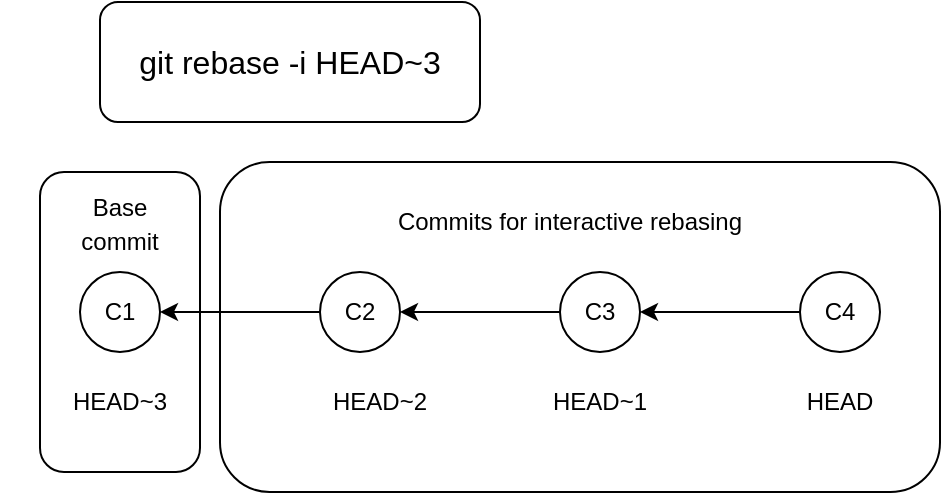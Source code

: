 <mxfile>
    <diagram id="eWj1afETW5olfVSFsBjt" name="Page-1">
        <mxGraphModel dx="658" dy="387" grid="1" gridSize="10" guides="1" tooltips="1" connect="1" arrows="1" fold="1" page="1" pageScale="1" pageWidth="850" pageHeight="1100" math="0" shadow="0">
            <root>
                <mxCell id="0"/>
                <mxCell id="1" parent="0"/>
                <mxCell id="21" value="" style="rounded=1;whiteSpace=wrap;html=1;fontSize=14;" vertex="1" parent="1">
                    <mxGeometry x="180" y="110" width="80" height="150" as="geometry"/>
                </mxCell>
                <mxCell id="20" value="" style="rounded=1;whiteSpace=wrap;html=1;fontSize=14;" vertex="1" parent="1">
                    <mxGeometry x="210" y="25" width="190" height="60" as="geometry"/>
                </mxCell>
                <mxCell id="17" value="" style="rounded=1;whiteSpace=wrap;html=1;" vertex="1" parent="1">
                    <mxGeometry x="270" y="105" width="360" height="165" as="geometry"/>
                </mxCell>
                <mxCell id="4" value="" style="edgeStyle=none;html=1;" edge="1" parent="1" source="2" target="3">
                    <mxGeometry relative="1" as="geometry"/>
                </mxCell>
                <mxCell id="2" value="" style="ellipse;whiteSpace=wrap;html=1;aspect=fixed;" vertex="1" parent="1">
                    <mxGeometry x="560" y="160" width="40" height="40" as="geometry"/>
                </mxCell>
                <mxCell id="6" value="" style="edgeStyle=none;html=1;" edge="1" parent="1" source="3" target="5">
                    <mxGeometry relative="1" as="geometry"/>
                </mxCell>
                <mxCell id="3" value="" style="ellipse;whiteSpace=wrap;html=1;aspect=fixed;" vertex="1" parent="1">
                    <mxGeometry x="440" y="160" width="40" height="40" as="geometry"/>
                </mxCell>
                <mxCell id="8" value="" style="edgeStyle=none;html=1;" edge="1" parent="1" source="5" target="7">
                    <mxGeometry relative="1" as="geometry"/>
                </mxCell>
                <mxCell id="5" value="" style="ellipse;whiteSpace=wrap;html=1;aspect=fixed;" vertex="1" parent="1">
                    <mxGeometry x="320" y="160" width="40" height="40" as="geometry"/>
                </mxCell>
                <mxCell id="7" value="" style="ellipse;whiteSpace=wrap;html=1;aspect=fixed;" vertex="1" parent="1">
                    <mxGeometry x="200" y="160" width="40" height="40" as="geometry"/>
                </mxCell>
                <mxCell id="9" value="C1" style="text;html=1;strokeColor=none;fillColor=none;align=center;verticalAlign=middle;whiteSpace=wrap;rounded=0;" vertex="1" parent="1">
                    <mxGeometry x="190" y="165" width="60" height="30" as="geometry"/>
                </mxCell>
                <mxCell id="10" value="C2" style="text;html=1;strokeColor=none;fillColor=none;align=center;verticalAlign=middle;whiteSpace=wrap;rounded=0;" vertex="1" parent="1">
                    <mxGeometry x="310" y="165" width="60" height="30" as="geometry"/>
                </mxCell>
                <mxCell id="11" value="C3" style="text;html=1;strokeColor=none;fillColor=none;align=center;verticalAlign=middle;whiteSpace=wrap;rounded=0;" vertex="1" parent="1">
                    <mxGeometry x="430" y="165" width="60" height="30" as="geometry"/>
                </mxCell>
                <mxCell id="12" value="C4" style="text;html=1;strokeColor=none;fillColor=none;align=center;verticalAlign=middle;whiteSpace=wrap;rounded=0;" vertex="1" parent="1">
                    <mxGeometry x="550" y="165" width="60" height="30" as="geometry"/>
                </mxCell>
                <mxCell id="13" value="HEAD" style="text;html=1;strokeColor=none;fillColor=none;align=center;verticalAlign=middle;whiteSpace=wrap;rounded=0;" vertex="1" parent="1">
                    <mxGeometry x="550" y="210" width="60" height="30" as="geometry"/>
                </mxCell>
                <mxCell id="14" value="HEAD~2" style="text;html=1;strokeColor=none;fillColor=none;align=center;verticalAlign=middle;whiteSpace=wrap;rounded=0;" vertex="1" parent="1">
                    <mxGeometry x="320" y="210" width="60" height="30" as="geometry"/>
                </mxCell>
                <mxCell id="15" value="HEAD~1" style="text;html=1;strokeColor=none;fillColor=none;align=center;verticalAlign=middle;whiteSpace=wrap;rounded=0;" vertex="1" parent="1">
                    <mxGeometry x="430" y="210" width="60" height="30" as="geometry"/>
                </mxCell>
                <mxCell id="16" value="HEAD~3" style="text;html=1;strokeColor=none;fillColor=none;align=center;verticalAlign=middle;whiteSpace=wrap;rounded=0;" vertex="1" parent="1">
                    <mxGeometry x="190" y="210" width="60" height="30" as="geometry"/>
                </mxCell>
                <mxCell id="18" value="Commits for interactive rebasing" style="text;html=1;strokeColor=none;fillColor=none;align=center;verticalAlign=middle;whiteSpace=wrap;rounded=0;" vertex="1" parent="1">
                    <mxGeometry x="330" y="120" width="230" height="30" as="geometry"/>
                </mxCell>
                <mxCell id="19" value="&lt;font size=&quot;3&quot;&gt;git rebase -i HEAD~3&lt;/font&gt;" style="text;html=1;strokeColor=none;fillColor=none;align=center;verticalAlign=middle;whiteSpace=wrap;rounded=0;" vertex="1" parent="1">
                    <mxGeometry x="160" y="40" width="290" height="30" as="geometry"/>
                </mxCell>
                <mxCell id="22" value="&lt;span style=&quot;font-size: 12px;&quot;&gt;Base commit&lt;/span&gt;" style="text;html=1;strokeColor=none;fillColor=none;align=center;verticalAlign=middle;whiteSpace=wrap;rounded=0;fontSize=14;" vertex="1" parent="1">
                    <mxGeometry x="190" y="120" width="60" height="30" as="geometry"/>
                </mxCell>
            </root>
        </mxGraphModel>
    </diagram>
</mxfile>